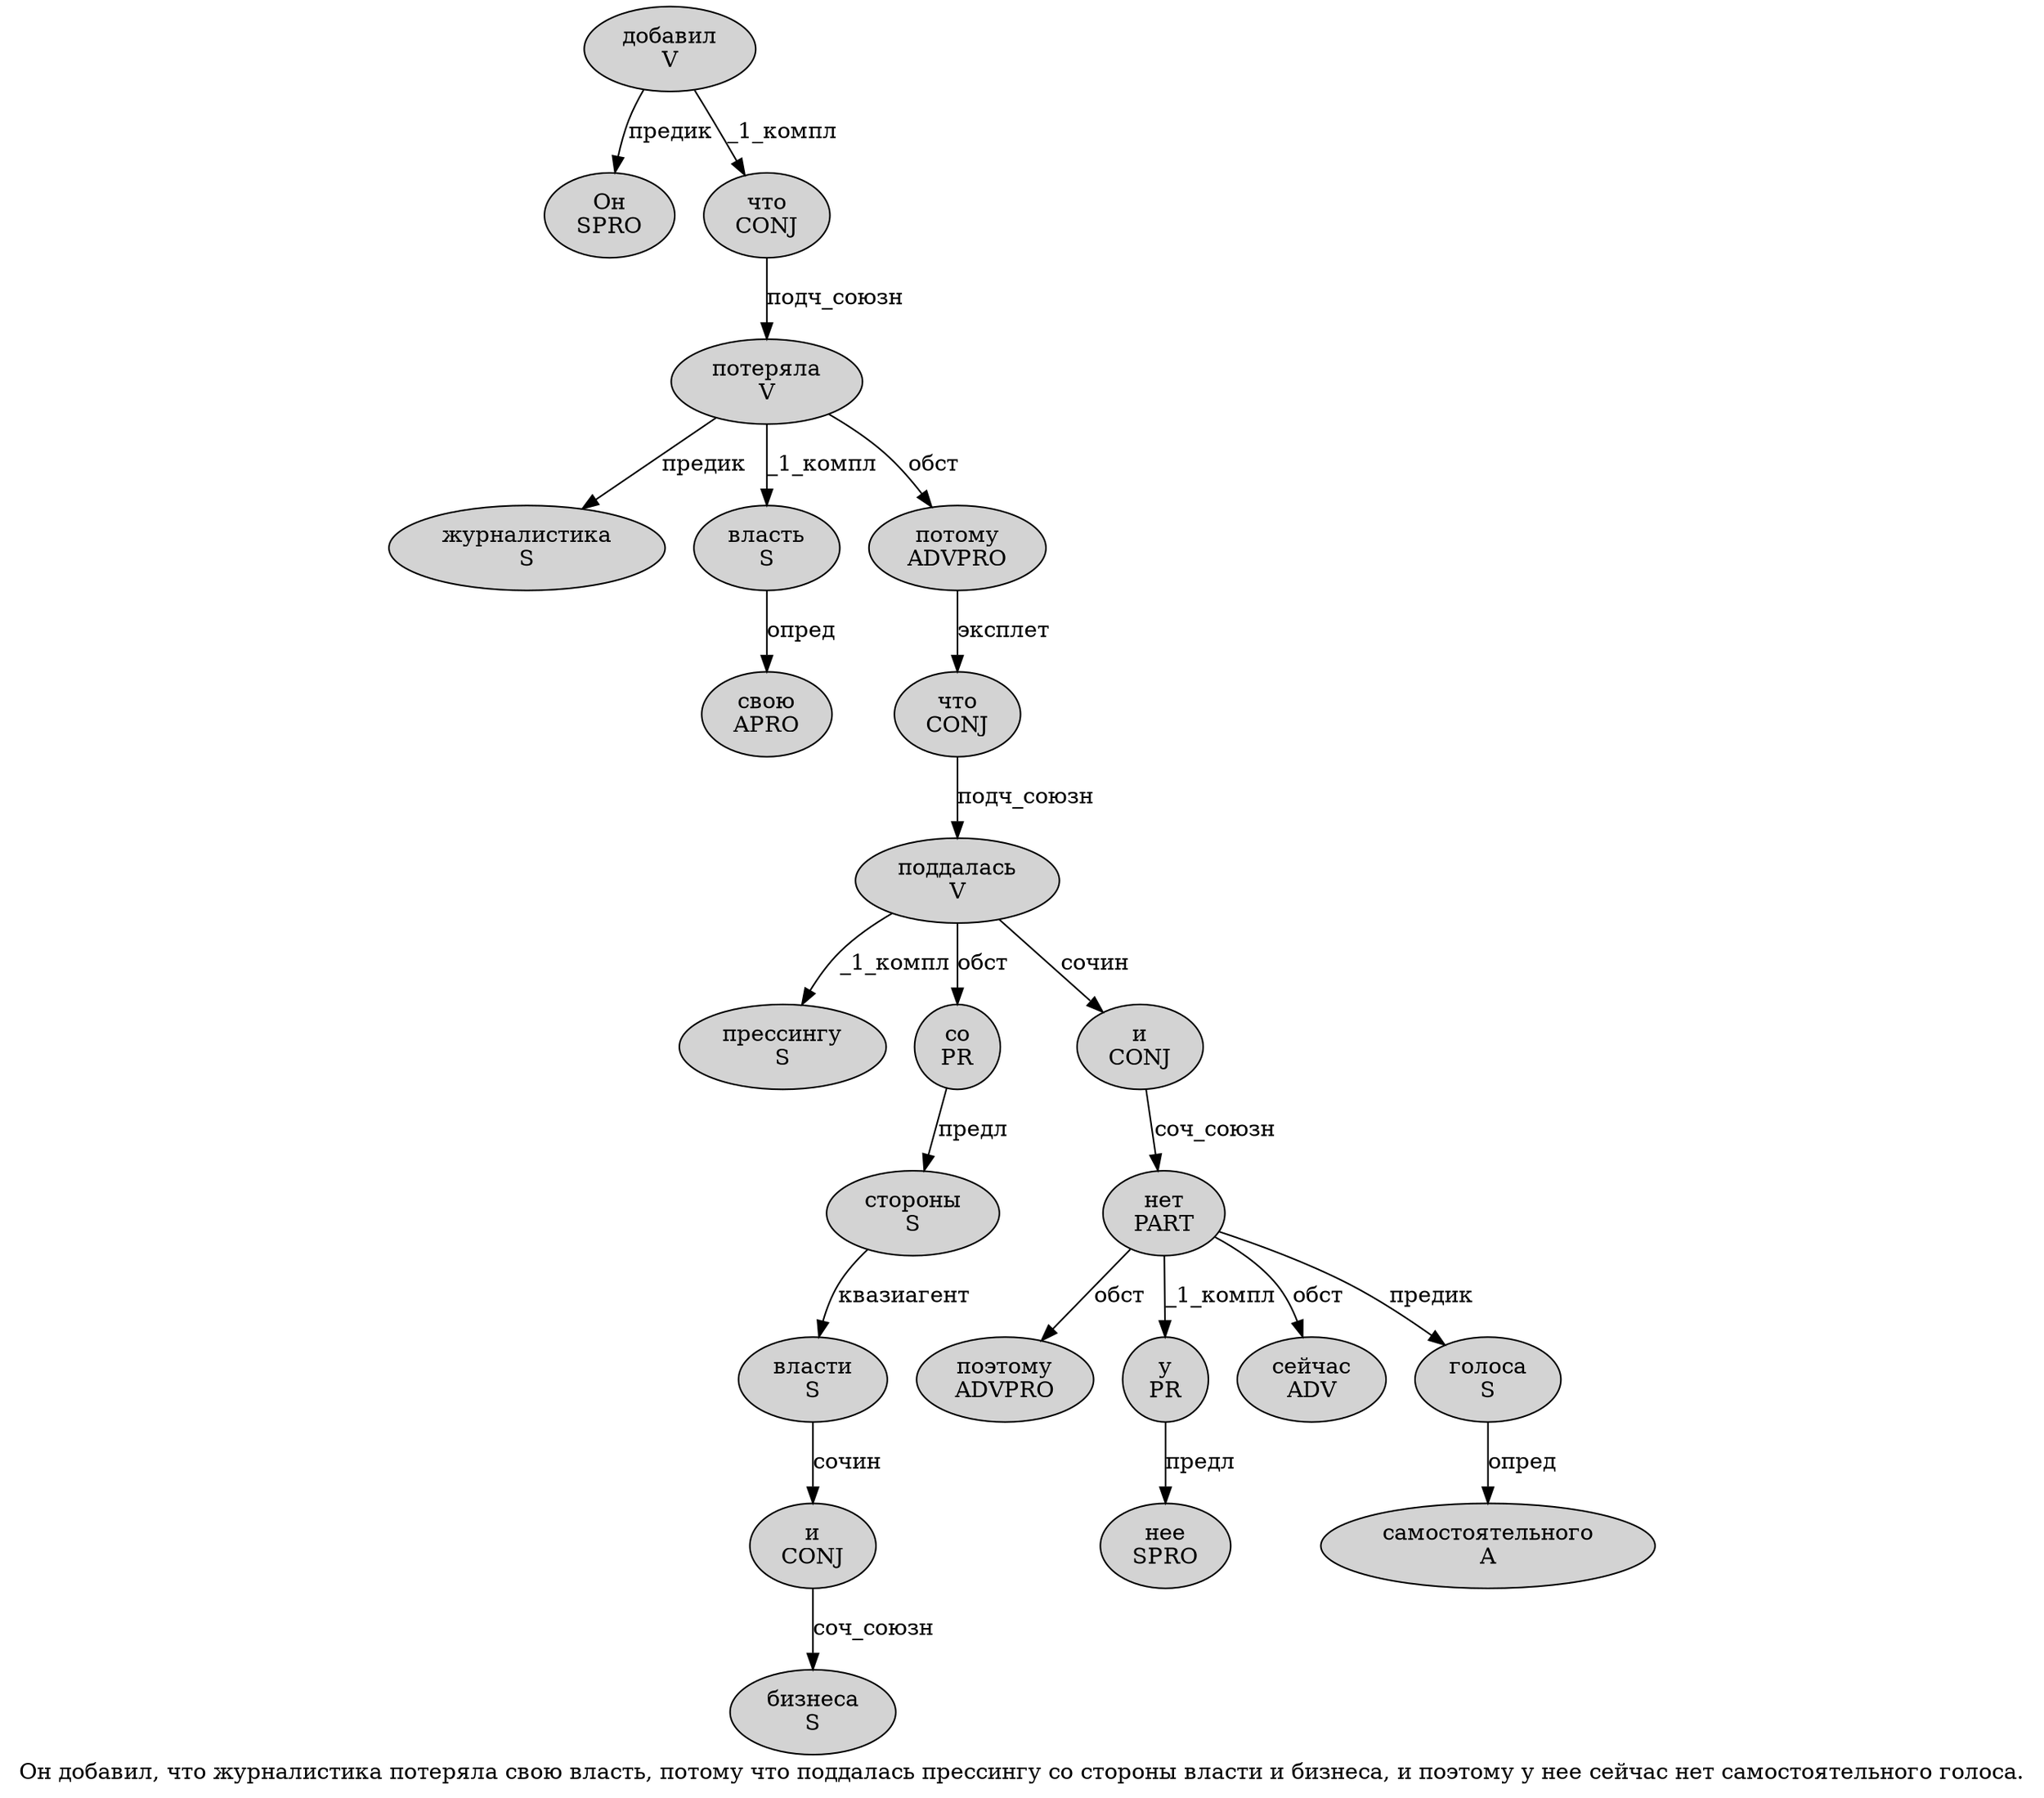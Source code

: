 digraph SENTENCE_722 {
	graph [label="Он добавил, что журналистика потеряла свою власть, потому что поддалась прессингу со стороны власти и бизнеса, и поэтому у нее сейчас нет самостоятельного голоса."]
	node [style=filled]
		0 [label="Он
SPRO" color="" fillcolor=lightgray penwidth=1 shape=ellipse]
		1 [label="добавил
V" color="" fillcolor=lightgray penwidth=1 shape=ellipse]
		3 [label="что
CONJ" color="" fillcolor=lightgray penwidth=1 shape=ellipse]
		4 [label="журналистика
S" color="" fillcolor=lightgray penwidth=1 shape=ellipse]
		5 [label="потеряла
V" color="" fillcolor=lightgray penwidth=1 shape=ellipse]
		6 [label="свою
APRO" color="" fillcolor=lightgray penwidth=1 shape=ellipse]
		7 [label="власть
S" color="" fillcolor=lightgray penwidth=1 shape=ellipse]
		9 [label="потому
ADVPRO" color="" fillcolor=lightgray penwidth=1 shape=ellipse]
		10 [label="что
CONJ" color="" fillcolor=lightgray penwidth=1 shape=ellipse]
		11 [label="поддалась
V" color="" fillcolor=lightgray penwidth=1 shape=ellipse]
		12 [label="прессингу
S" color="" fillcolor=lightgray penwidth=1 shape=ellipse]
		13 [label="со
PR" color="" fillcolor=lightgray penwidth=1 shape=ellipse]
		14 [label="стороны
S" color="" fillcolor=lightgray penwidth=1 shape=ellipse]
		15 [label="власти
S" color="" fillcolor=lightgray penwidth=1 shape=ellipse]
		16 [label="и
CONJ" color="" fillcolor=lightgray penwidth=1 shape=ellipse]
		17 [label="бизнеса
S" color="" fillcolor=lightgray penwidth=1 shape=ellipse]
		19 [label="и
CONJ" color="" fillcolor=lightgray penwidth=1 shape=ellipse]
		20 [label="поэтому
ADVPRO" color="" fillcolor=lightgray penwidth=1 shape=ellipse]
		21 [label="у
PR" color="" fillcolor=lightgray penwidth=1 shape=ellipse]
		22 [label="нее
SPRO" color="" fillcolor=lightgray penwidth=1 shape=ellipse]
		23 [label="сейчас
ADV" color="" fillcolor=lightgray penwidth=1 shape=ellipse]
		24 [label="нет
PART" color="" fillcolor=lightgray penwidth=1 shape=ellipse]
		25 [label="самостоятельного
A" color="" fillcolor=lightgray penwidth=1 shape=ellipse]
		26 [label="голоса
S" color="" fillcolor=lightgray penwidth=1 shape=ellipse]
			3 -> 5 [label="подч_союзн"]
			26 -> 25 [label="опред"]
			19 -> 24 [label="соч_союзн"]
			10 -> 11 [label="подч_союзн"]
			15 -> 16 [label="сочин"]
			11 -> 12 [label="_1_компл"]
			11 -> 13 [label="обст"]
			11 -> 19 [label="сочин"]
			14 -> 15 [label="квазиагент"]
			1 -> 0 [label="предик"]
			1 -> 3 [label="_1_компл"]
			24 -> 20 [label="обст"]
			24 -> 21 [label="_1_компл"]
			24 -> 23 [label="обст"]
			24 -> 26 [label="предик"]
			5 -> 4 [label="предик"]
			5 -> 7 [label="_1_компл"]
			5 -> 9 [label="обст"]
			21 -> 22 [label="предл"]
			7 -> 6 [label="опред"]
			9 -> 10 [label="эксплет"]
			16 -> 17 [label="соч_союзн"]
			13 -> 14 [label="предл"]
}